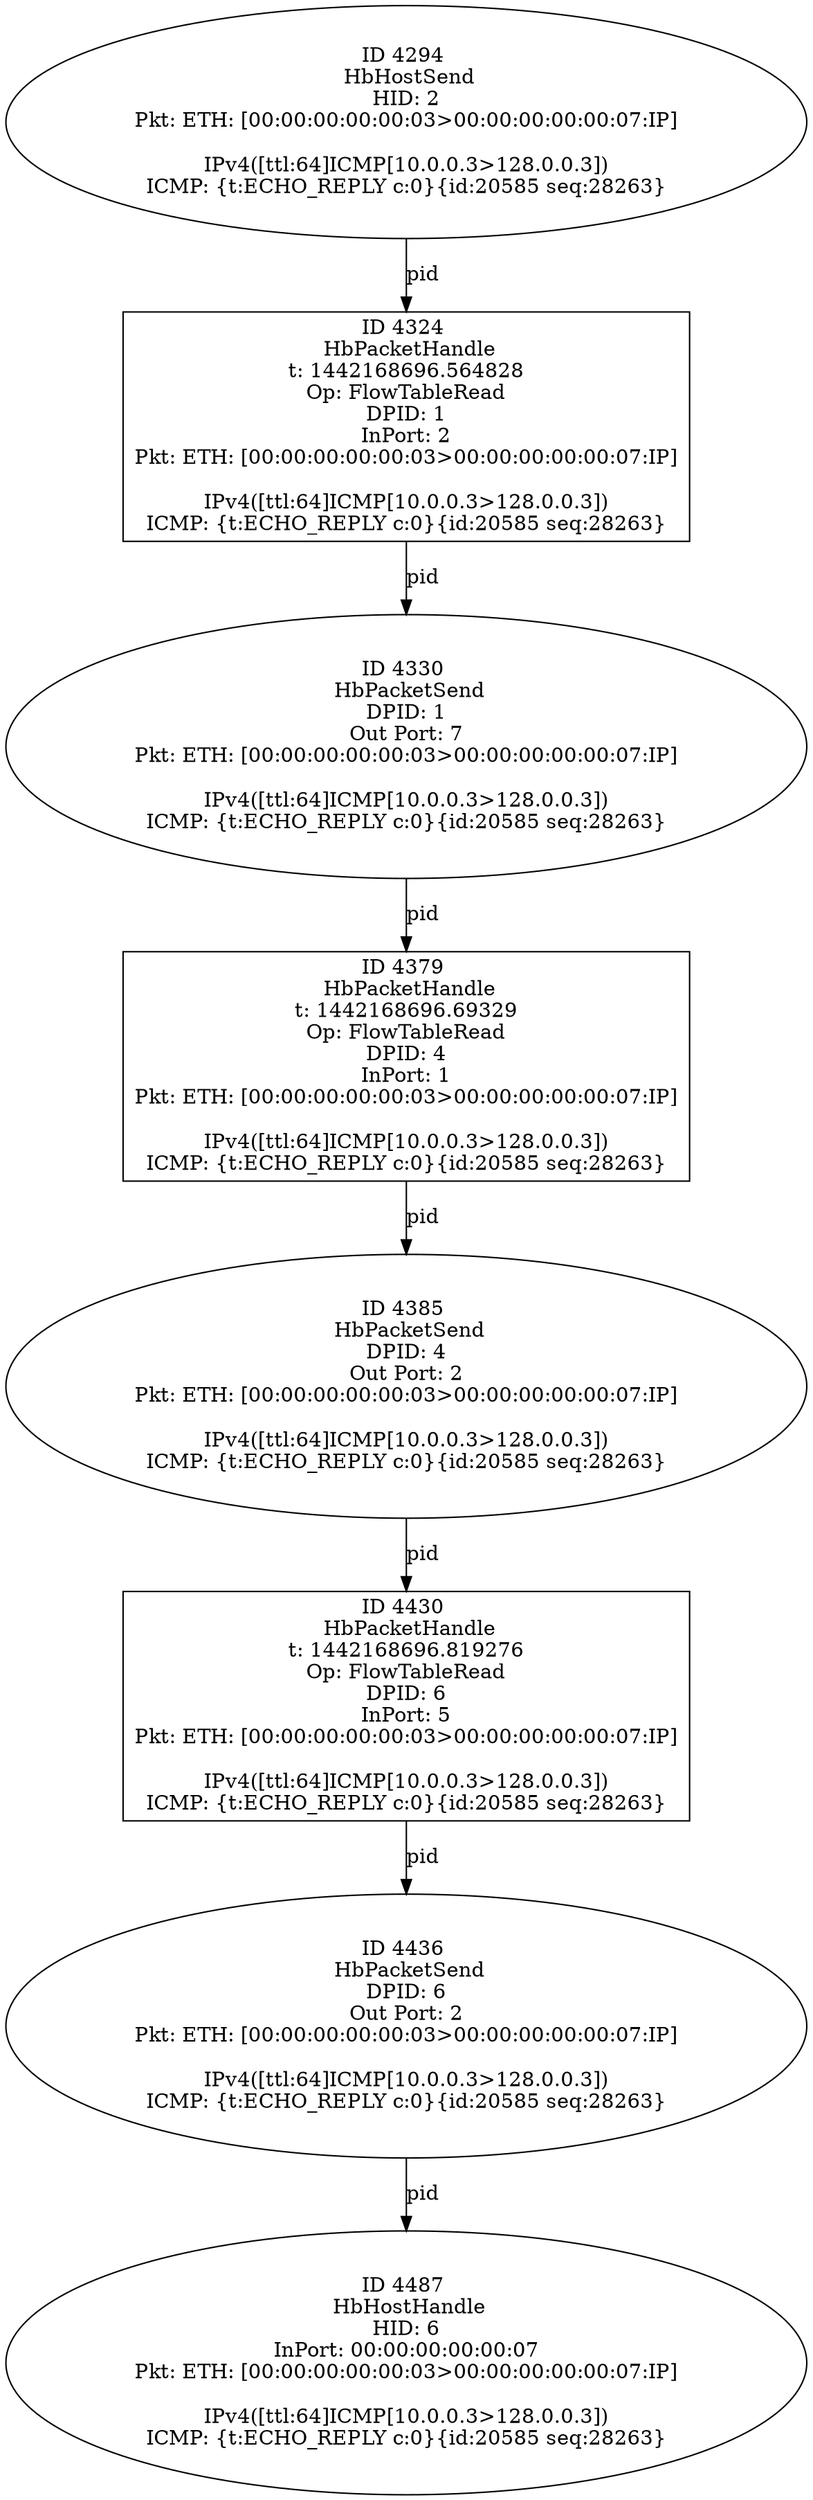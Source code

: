 strict digraph G {
4385 [shape=oval, event=<hb_events.HbPacketSend object at 0x107b97ed0>, label="ID 4385 
 HbPacketSend
DPID: 4
Out Port: 2
Pkt: ETH: [00:00:00:00:00:03>00:00:00:00:00:07:IP]

IPv4([ttl:64]ICMP[10.0.0.3>128.0.0.3])
ICMP: {t:ECHO_REPLY c:0}{id:20585 seq:28263}"];
4324 [shape=box, event=<hb_events.HbPacketHandle object at 0x107b5d210>, label="ID 4324 
 HbPacketHandle
t: 1442168696.564828
Op: FlowTableRead
DPID: 1
InPort: 2
Pkt: ETH: [00:00:00:00:00:03>00:00:00:00:00:07:IP]

IPv4([ttl:64]ICMP[10.0.0.3>128.0.0.3])
ICMP: {t:ECHO_REPLY c:0}{id:20585 seq:28263}"];
4294 [shape=oval, event=<hb_events.HbHostSend object at 0x107b42a90>, label="ID 4294 
 HbHostSend
HID: 2
Pkt: ETH: [00:00:00:00:00:03>00:00:00:00:00:07:IP]

IPv4([ttl:64]ICMP[10.0.0.3>128.0.0.3])
ICMP: {t:ECHO_REPLY c:0}{id:20585 seq:28263}"];
4487 [shape=oval, event=<hb_events.HbHostHandle object at 0x107bf2110>, label="ID 4487 
 HbHostHandle
HID: 6
InPort: 00:00:00:00:00:07
Pkt: ETH: [00:00:00:00:00:03>00:00:00:00:00:07:IP]

IPv4([ttl:64]ICMP[10.0.0.3>128.0.0.3])
ICMP: {t:ECHO_REPLY c:0}{id:20585 seq:28263}"];
4330 [shape=oval, event=<hb_events.HbPacketSend object at 0x107b65e50>, label="ID 4330 
 HbPacketSend
DPID: 1
Out Port: 7
Pkt: ETH: [00:00:00:00:00:03>00:00:00:00:00:07:IP]

IPv4([ttl:64]ICMP[10.0.0.3>128.0.0.3])
ICMP: {t:ECHO_REPLY c:0}{id:20585 seq:28263}"];
4430 [shape=box, event=<hb_events.HbPacketHandle object at 0x107bb9dd0>, label="ID 4430 
 HbPacketHandle
t: 1442168696.819276
Op: FlowTableRead
DPID: 6
InPort: 5
Pkt: ETH: [00:00:00:00:00:03>00:00:00:00:00:07:IP]

IPv4([ttl:64]ICMP[10.0.0.3>128.0.0.3])
ICMP: {t:ECHO_REPLY c:0}{id:20585 seq:28263}"];
4436 [shape=oval, event=<hb_events.HbPacketSend object at 0x107bc0650>, label="ID 4436 
 HbPacketSend
DPID: 6
Out Port: 2
Pkt: ETH: [00:00:00:00:00:03>00:00:00:00:00:07:IP]

IPv4([ttl:64]ICMP[10.0.0.3>128.0.0.3])
ICMP: {t:ECHO_REPLY c:0}{id:20585 seq:28263}"];
4379 [shape=box, event=<hb_events.HbPacketHandle object at 0x107b90610>, label="ID 4379 
 HbPacketHandle
t: 1442168696.69329
Op: FlowTableRead
DPID: 4
InPort: 1
Pkt: ETH: [00:00:00:00:00:03>00:00:00:00:00:07:IP]

IPv4([ttl:64]ICMP[10.0.0.3>128.0.0.3])
ICMP: {t:ECHO_REPLY c:0}{id:20585 seq:28263}"];
4385 -> 4430  [rel=pid, label=pid];
4324 -> 4330  [rel=pid, label=pid];
4294 -> 4324  [rel=pid, label=pid];
4330 -> 4379  [rel=pid, label=pid];
4430 -> 4436  [rel=pid, label=pid];
4436 -> 4487  [rel=pid, label=pid];
4379 -> 4385  [rel=pid, label=pid];
}
